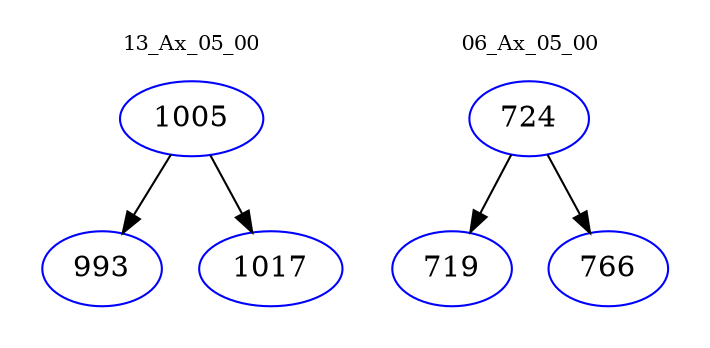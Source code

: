 digraph{
subgraph cluster_0 {
color = white
label = "13_Ax_05_00";
fontsize=10;
T0_1005 [label="1005", color="blue"]
T0_1005 -> T0_993 [color="black"]
T0_993 [label="993", color="blue"]
T0_1005 -> T0_1017 [color="black"]
T0_1017 [label="1017", color="blue"]
}
subgraph cluster_1 {
color = white
label = "06_Ax_05_00";
fontsize=10;
T1_724 [label="724", color="blue"]
T1_724 -> T1_719 [color="black"]
T1_719 [label="719", color="blue"]
T1_724 -> T1_766 [color="black"]
T1_766 [label="766", color="blue"]
}
}
